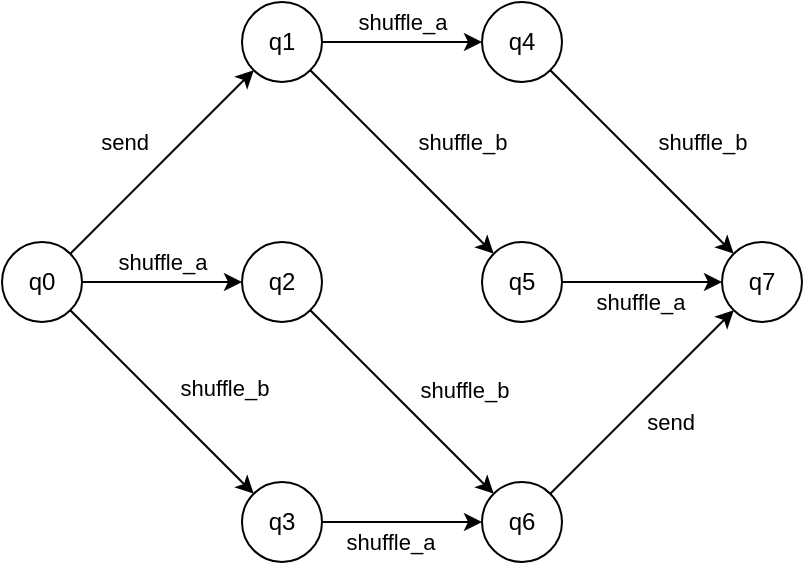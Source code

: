<mxfile version="21.8.1" type="device">
  <diagram name="Pagina-1" id="uISSEu5XN-nP_gT7Fkub">
    <mxGraphModel dx="497" dy="900" grid="1" gridSize="10" guides="1" tooltips="1" connect="1" arrows="1" fold="1" page="1" pageScale="1" pageWidth="827" pageHeight="1169" math="0" shadow="0">
      <root>
        <mxCell id="0" />
        <mxCell id="1" parent="0" />
        <mxCell id="IwvSkkofRuMbl7YpwzWf-94" style="rounded=0;orthogonalLoop=1;jettySize=auto;html=1;" edge="1" parent="1" source="IwvSkkofRuMbl7YpwzWf-73" target="IwvSkkofRuMbl7YpwzWf-82">
          <mxGeometry relative="1" as="geometry" />
        </mxCell>
        <mxCell id="IwvSkkofRuMbl7YpwzWf-107" value="send" style="edgeLabel;html=1;align=center;verticalAlign=middle;resizable=0;points=[];" vertex="1" connectable="0" parent="IwvSkkofRuMbl7YpwzWf-94">
          <mxGeometry x="0.056" y="-1" relative="1" as="geometry">
            <mxPoint x="-23" y="-8" as="offset" />
          </mxGeometry>
        </mxCell>
        <mxCell id="IwvSkkofRuMbl7YpwzWf-100" style="edgeStyle=orthogonalEdgeStyle;rounded=0;orthogonalLoop=1;jettySize=auto;html=1;" edge="1" parent="1" source="IwvSkkofRuMbl7YpwzWf-73" target="IwvSkkofRuMbl7YpwzWf-84">
          <mxGeometry relative="1" as="geometry" />
        </mxCell>
        <mxCell id="IwvSkkofRuMbl7YpwzWf-119" value="shuffle_a" style="edgeLabel;html=1;align=center;verticalAlign=middle;resizable=0;points=[];" vertex="1" connectable="0" parent="IwvSkkofRuMbl7YpwzWf-100">
          <mxGeometry x="-0.196" y="-1" relative="1" as="geometry">
            <mxPoint x="8" y="-11" as="offset" />
          </mxGeometry>
        </mxCell>
        <mxCell id="IwvSkkofRuMbl7YpwzWf-101" style="rounded=0;orthogonalLoop=1;jettySize=auto;html=1;" edge="1" parent="1" source="IwvSkkofRuMbl7YpwzWf-73" target="IwvSkkofRuMbl7YpwzWf-85">
          <mxGeometry relative="1" as="geometry" />
        </mxCell>
        <mxCell id="IwvSkkofRuMbl7YpwzWf-118" value="shuffle_b" style="edgeLabel;html=1;align=center;verticalAlign=middle;resizable=0;points=[];" vertex="1" connectable="0" parent="IwvSkkofRuMbl7YpwzWf-101">
          <mxGeometry x="-0.13" y="2" relative="1" as="geometry">
            <mxPoint x="35" as="offset" />
          </mxGeometry>
        </mxCell>
        <mxCell id="IwvSkkofRuMbl7YpwzWf-73" value="q0" style="ellipse;whiteSpace=wrap;html=1;aspect=fixed;" vertex="1" parent="1">
          <mxGeometry x="80" y="160" width="40" height="40" as="geometry" />
        </mxCell>
        <mxCell id="IwvSkkofRuMbl7YpwzWf-98" style="rounded=0;orthogonalLoop=1;jettySize=auto;html=1;" edge="1" parent="1" source="IwvSkkofRuMbl7YpwzWf-75" target="IwvSkkofRuMbl7YpwzWf-77">
          <mxGeometry relative="1" as="geometry" />
        </mxCell>
        <mxCell id="IwvSkkofRuMbl7YpwzWf-112" value="shuffle_b" style="edgeLabel;html=1;align=center;verticalAlign=middle;resizable=0;points=[];" vertex="1" connectable="0" parent="IwvSkkofRuMbl7YpwzWf-98">
          <mxGeometry x="-0.057" y="3" relative="1" as="geometry">
            <mxPoint x="30" y="-5" as="offset" />
          </mxGeometry>
        </mxCell>
        <mxCell id="IwvSkkofRuMbl7YpwzWf-75" value="q4" style="ellipse;whiteSpace=wrap;html=1;aspect=fixed;" vertex="1" parent="1">
          <mxGeometry x="320" y="40" width="40" height="40" as="geometry" />
        </mxCell>
        <mxCell id="IwvSkkofRuMbl7YpwzWf-97" style="rounded=0;orthogonalLoop=1;jettySize=auto;html=1;" edge="1" parent="1" source="IwvSkkofRuMbl7YpwzWf-76" target="IwvSkkofRuMbl7YpwzWf-77">
          <mxGeometry relative="1" as="geometry" />
        </mxCell>
        <mxCell id="IwvSkkofRuMbl7YpwzWf-111" value="shuffle_a" style="edgeLabel;html=1;align=center;verticalAlign=middle;resizable=0;points=[];" vertex="1" connectable="0" parent="IwvSkkofRuMbl7YpwzWf-97">
          <mxGeometry x="-0.029" relative="1" as="geometry">
            <mxPoint y="10" as="offset" />
          </mxGeometry>
        </mxCell>
        <mxCell id="IwvSkkofRuMbl7YpwzWf-76" value="q5" style="ellipse;whiteSpace=wrap;html=1;aspect=fixed;" vertex="1" parent="1">
          <mxGeometry x="320" y="160" width="40" height="40" as="geometry" />
        </mxCell>
        <mxCell id="IwvSkkofRuMbl7YpwzWf-77" value="q7" style="ellipse;whiteSpace=wrap;html=1;aspect=fixed;" vertex="1" parent="1">
          <mxGeometry x="440" y="160" width="40" height="40" as="geometry" />
        </mxCell>
        <mxCell id="IwvSkkofRuMbl7YpwzWf-95" style="rounded=0;orthogonalLoop=1;jettySize=auto;html=1;" edge="1" parent="1" source="IwvSkkofRuMbl7YpwzWf-82" target="IwvSkkofRuMbl7YpwzWf-75">
          <mxGeometry relative="1" as="geometry" />
        </mxCell>
        <mxCell id="IwvSkkofRuMbl7YpwzWf-108" value="shuffle_a" style="edgeLabel;html=1;align=center;verticalAlign=middle;resizable=0;points=[];" vertex="1" connectable="0" parent="IwvSkkofRuMbl7YpwzWf-95">
          <mxGeometry x="0.18" y="1" relative="1" as="geometry">
            <mxPoint x="-7" y="-9" as="offset" />
          </mxGeometry>
        </mxCell>
        <mxCell id="IwvSkkofRuMbl7YpwzWf-96" style="rounded=0;orthogonalLoop=1;jettySize=auto;html=1;" edge="1" parent="1" source="IwvSkkofRuMbl7YpwzWf-82" target="IwvSkkofRuMbl7YpwzWf-76">
          <mxGeometry relative="1" as="geometry" />
        </mxCell>
        <mxCell id="IwvSkkofRuMbl7YpwzWf-113" value="shuffle_b" style="edgeLabel;html=1;align=center;verticalAlign=middle;resizable=0;points=[];" vertex="1" connectable="0" parent="IwvSkkofRuMbl7YpwzWf-96">
          <mxGeometry x="0.042" y="2" relative="1" as="geometry">
            <mxPoint x="26" y="-11" as="offset" />
          </mxGeometry>
        </mxCell>
        <mxCell id="IwvSkkofRuMbl7YpwzWf-82" value="q1" style="ellipse;whiteSpace=wrap;html=1;aspect=fixed;" vertex="1" parent="1">
          <mxGeometry x="200" y="40" width="40" height="40" as="geometry" />
        </mxCell>
        <mxCell id="IwvSkkofRuMbl7YpwzWf-104" style="rounded=0;orthogonalLoop=1;jettySize=auto;html=1;" edge="1" parent="1" source="IwvSkkofRuMbl7YpwzWf-84" target="IwvSkkofRuMbl7YpwzWf-86">
          <mxGeometry relative="1" as="geometry" />
        </mxCell>
        <mxCell id="IwvSkkofRuMbl7YpwzWf-116" value="shuffle_b" style="edgeLabel;html=1;align=center;verticalAlign=middle;resizable=0;points=[];" vertex="1" connectable="0" parent="IwvSkkofRuMbl7YpwzWf-104">
          <mxGeometry x="-0.176" y="-2" relative="1" as="geometry">
            <mxPoint x="40" as="offset" />
          </mxGeometry>
        </mxCell>
        <mxCell id="IwvSkkofRuMbl7YpwzWf-84" value="q2" style="ellipse;whiteSpace=wrap;html=1;aspect=fixed;" vertex="1" parent="1">
          <mxGeometry x="200" y="160" width="40" height="40" as="geometry" />
        </mxCell>
        <mxCell id="IwvSkkofRuMbl7YpwzWf-103" style="rounded=0;orthogonalLoop=1;jettySize=auto;html=1;" edge="1" parent="1" source="IwvSkkofRuMbl7YpwzWf-85" target="IwvSkkofRuMbl7YpwzWf-86">
          <mxGeometry relative="1" as="geometry" />
        </mxCell>
        <mxCell id="IwvSkkofRuMbl7YpwzWf-120" value="shuffle_a" style="edgeLabel;html=1;align=center;verticalAlign=middle;resizable=0;points=[];" vertex="1" connectable="0" parent="IwvSkkofRuMbl7YpwzWf-103">
          <mxGeometry x="-0.165" y="-3" relative="1" as="geometry">
            <mxPoint y="7" as="offset" />
          </mxGeometry>
        </mxCell>
        <mxCell id="IwvSkkofRuMbl7YpwzWf-85" value="q3" style="ellipse;whiteSpace=wrap;html=1;aspect=fixed;" vertex="1" parent="1">
          <mxGeometry x="200" y="280" width="40" height="40" as="geometry" />
        </mxCell>
        <mxCell id="IwvSkkofRuMbl7YpwzWf-105" style="rounded=0;orthogonalLoop=1;jettySize=auto;html=1;" edge="1" parent="1" source="IwvSkkofRuMbl7YpwzWf-86" target="IwvSkkofRuMbl7YpwzWf-77">
          <mxGeometry relative="1" as="geometry" />
        </mxCell>
        <mxCell id="IwvSkkofRuMbl7YpwzWf-121" value="send" style="edgeLabel;html=1;align=center;verticalAlign=middle;resizable=0;points=[];" vertex="1" connectable="0" parent="IwvSkkofRuMbl7YpwzWf-105">
          <mxGeometry x="-0.008" relative="1" as="geometry">
            <mxPoint x="14" y="10" as="offset" />
          </mxGeometry>
        </mxCell>
        <mxCell id="IwvSkkofRuMbl7YpwzWf-86" value="q6" style="ellipse;whiteSpace=wrap;html=1;aspect=fixed;" vertex="1" parent="1">
          <mxGeometry x="320" y="280" width="40" height="40" as="geometry" />
        </mxCell>
      </root>
    </mxGraphModel>
  </diagram>
</mxfile>
